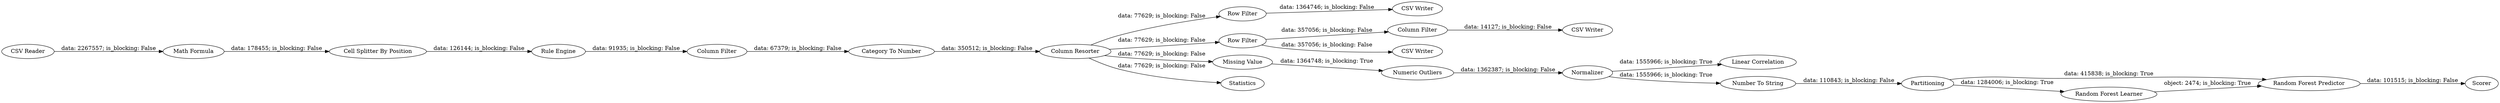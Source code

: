 digraph {
	"-8150077847857334805_2" [label="Math Formula"]
	"-8150077847857334805_7" [label="Row Filter"]
	"-8150077847857334805_8" [label="Row Filter"]
	"-8150077847857334805_15" [label="Missing Value"]
	"-8150077847857334805_19" [label="Linear Correlation"]
	"-8150077847857334805_21" [label="Random Forest Predictor"]
	"-8150077847857334805_20" [label="Random Forest Learner"]
	"-8150077847857334805_13" [label="Category To Number"]
	"-8150077847857334805_5" [label="Column Filter"]
	"-8150077847857334805_17" [label=Normalizer]
	"-8150077847857334805_23" [label="Number To String"]
	"-8150077847857334805_4" [label="Rule Engine"]
	"-8150077847857334805_18" [label=Partitioning]
	"-8150077847857334805_11" [label="Column Filter"]
	"-8150077847857334805_1" [label="CSV Reader"]
	"-8150077847857334805_16" [label="Numeric Outliers"]
	"-8150077847857334805_14" [label=Statistics]
	"-8150077847857334805_9" [label="CSV Writer"]
	"-8150077847857334805_12" [label="CSV Writer"]
	"-8150077847857334805_3" [label="Cell Splitter By Position"]
	"-8150077847857334805_6" [label="Column Resorter"]
	"-8150077847857334805_24" [label=Scorer]
	"-8150077847857334805_10" [label="CSV Writer"]
	"-8150077847857334805_8" -> "-8150077847857334805_10" [label="data: 357056; is_blocking: False"]
	"-8150077847857334805_21" -> "-8150077847857334805_24" [label="data: 101515; is_blocking: False"]
	"-8150077847857334805_6" -> "-8150077847857334805_14" [label="data: 77629; is_blocking: False"]
	"-8150077847857334805_8" -> "-8150077847857334805_11" [label="data: 357056; is_blocking: False"]
	"-8150077847857334805_13" -> "-8150077847857334805_6" [label="data: 350512; is_blocking: False"]
	"-8150077847857334805_5" -> "-8150077847857334805_13" [label="data: 67379; is_blocking: False"]
	"-8150077847857334805_6" -> "-8150077847857334805_7" [label="data: 77629; is_blocking: False"]
	"-8150077847857334805_11" -> "-8150077847857334805_12" [label="data: 14127; is_blocking: False"]
	"-8150077847857334805_4" -> "-8150077847857334805_5" [label="data: 91935; is_blocking: False"]
	"-8150077847857334805_18" -> "-8150077847857334805_20" [label="data: 1284006; is_blocking: True"]
	"-8150077847857334805_7" -> "-8150077847857334805_9" [label="data: 1364746; is_blocking: False"]
	"-8150077847857334805_6" -> "-8150077847857334805_15" [label="data: 77629; is_blocking: False"]
	"-8150077847857334805_17" -> "-8150077847857334805_19" [label="data: 1555966; is_blocking: True"]
	"-8150077847857334805_1" -> "-8150077847857334805_2" [label="data: 2267557; is_blocking: False"]
	"-8150077847857334805_3" -> "-8150077847857334805_4" [label="data: 126144; is_blocking: False"]
	"-8150077847857334805_6" -> "-8150077847857334805_8" [label="data: 77629; is_blocking: False"]
	"-8150077847857334805_23" -> "-8150077847857334805_18" [label="data: 110843; is_blocking: False"]
	"-8150077847857334805_16" -> "-8150077847857334805_17" [label="data: 1362387; is_blocking: False"]
	"-8150077847857334805_18" -> "-8150077847857334805_21" [label="data: 415838; is_blocking: True"]
	"-8150077847857334805_2" -> "-8150077847857334805_3" [label="data: 178455; is_blocking: False"]
	"-8150077847857334805_17" -> "-8150077847857334805_23" [label="data: 1555966; is_blocking: True"]
	"-8150077847857334805_15" -> "-8150077847857334805_16" [label="data: 1364748; is_blocking: True"]
	"-8150077847857334805_20" -> "-8150077847857334805_21" [label="object: 2474; is_blocking: True"]
	rankdir=LR
}
